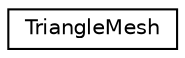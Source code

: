 digraph "Graphical Class Hierarchy"
{
  edge [fontname="Helvetica",fontsize="10",labelfontname="Helvetica",labelfontsize="10"];
  node [fontname="Helvetica",fontsize="10",shape=record];
  rankdir="LR";
  Node0 [label="TriangleMesh",height=0.2,width=0.4,color="black", fillcolor="white", style="filled",URL="$class_triangle_mesh.html"];
}
